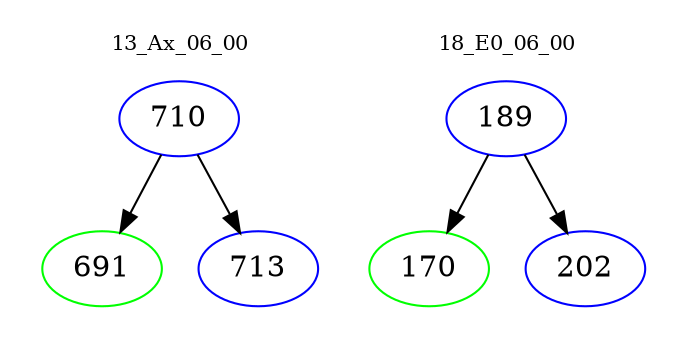 digraph{
subgraph cluster_0 {
color = white
label = "13_Ax_06_00";
fontsize=10;
T0_710 [label="710", color="blue"]
T0_710 -> T0_691 [color="black"]
T0_691 [label="691", color="green"]
T0_710 -> T0_713 [color="black"]
T0_713 [label="713", color="blue"]
}
subgraph cluster_1 {
color = white
label = "18_E0_06_00";
fontsize=10;
T1_189 [label="189", color="blue"]
T1_189 -> T1_170 [color="black"]
T1_170 [label="170", color="green"]
T1_189 -> T1_202 [color="black"]
T1_202 [label="202", color="blue"]
}
}
